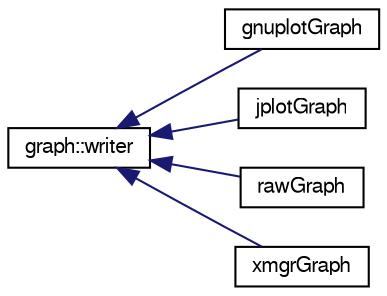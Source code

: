 digraph "Graphical Class Hierarchy"
{
  bgcolor="transparent";
  edge [fontname="FreeSans",fontsize="10",labelfontname="FreeSans",labelfontsize="10"];
  node [fontname="FreeSans",fontsize="10",shape=record];
  rankdir="LR";
  Node1 [label="graph::writer",height=0.2,width=0.4,color="black",URL="$a02800.html",tooltip="Abstract base class for a graph writer. "];
  Node1 -> Node2 [dir="back",color="midnightblue",fontsize="10",style="solid",fontname="FreeSans"];
  Node2 [label="gnuplotGraph",height=0.2,width=0.4,color="black",URL="$a00910.html",tooltip="Output in gnuplot (http://www.gnuplot.info) format. "];
  Node1 -> Node3 [dir="back",color="midnightblue",fontsize="10",style="solid",fontname="FreeSans"];
  Node3 [label="jplotGraph",height=0.2,width=0.4,color="black",URL="$a01185.html",tooltip="jplot graph output "];
  Node1 -> Node4 [dir="back",color="midnightblue",fontsize="10",style="solid",fontname="FreeSans"];
  Node4 [label="rawGraph",height=0.2,width=0.4,color="black",URL="$a02012.html",tooltip="A raw xy graph output. "];
  Node1 -> Node5 [dir="back",color="midnightblue",fontsize="10",style="solid",fontname="FreeSans"];
  Node5 [label="xmgrGraph",height=0.2,width=0.4,color="black",URL="$a02812.html",tooltip="Output and agr file for xmgrace (http://plasma-gate.weizmann.ac.il/Grace/) "];
}
